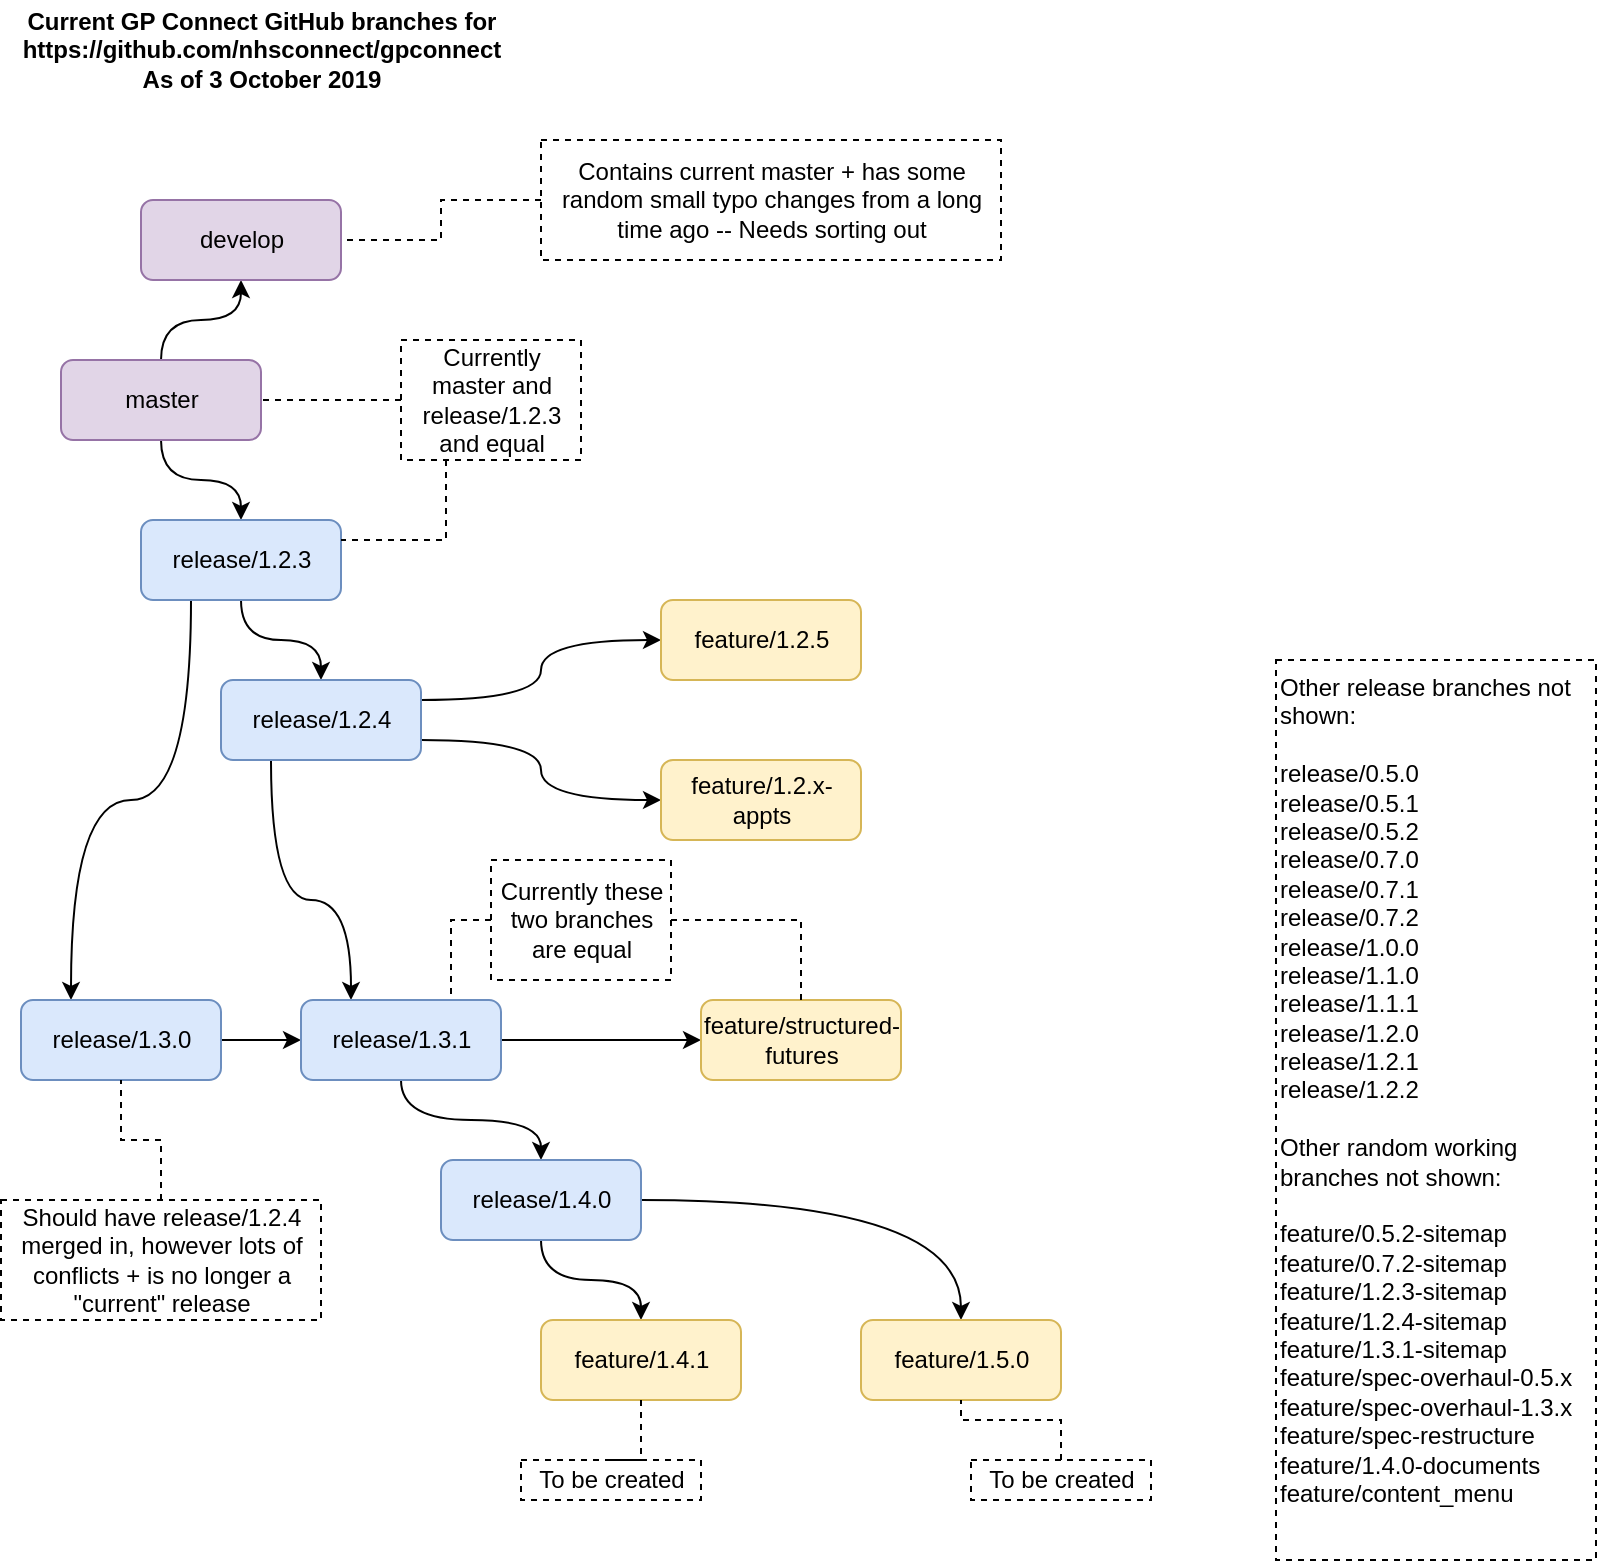 <mxfile version="11.3.0" type="device" pages="1"><diagram id="wczSsbFyhgQVTcZCfUCZ" name="Page-1"><mxGraphModel dx="1106" dy="1003" grid="0" gridSize="10" guides="1" tooltips="1" connect="1" arrows="1" fold="1" page="1" pageScale="1" pageWidth="827" pageHeight="1169" math="0" shadow="0"><root><mxCell id="0"/><mxCell id="1" parent="0"/><mxCell id="EmB94DFstMNz3lAPEehe-3" style="edgeStyle=orthogonalEdgeStyle;orthogonalLoop=1;jettySize=auto;html=1;exitX=0.5;exitY=1;exitDx=0;exitDy=0;entryX=0.5;entryY=0;entryDx=0;entryDy=0;curved=1;" edge="1" parent="1" source="EmB94DFstMNz3lAPEehe-1" target="EmB94DFstMNz3lAPEehe-2"><mxGeometry relative="1" as="geometry"/></mxCell><mxCell id="EmB94DFstMNz3lAPEehe-15" style="edgeStyle=orthogonalEdgeStyle;curved=1;orthogonalLoop=1;jettySize=auto;html=1;exitX=0.5;exitY=0;exitDx=0;exitDy=0;entryX=0.5;entryY=1;entryDx=0;entryDy=0;" edge="1" parent="1" source="EmB94DFstMNz3lAPEehe-1" target="EmB94DFstMNz3lAPEehe-13"><mxGeometry relative="1" as="geometry"/></mxCell><mxCell id="EmB94DFstMNz3lAPEehe-1" value="master" style="rounded=1;whiteSpace=wrap;html=1;fillColor=#e1d5e7;strokeColor=#9673a6;" vertex="1" parent="1"><mxGeometry x="42.5" y="190" width="100" height="40" as="geometry"/></mxCell><mxCell id="EmB94DFstMNz3lAPEehe-8" style="edgeStyle=orthogonalEdgeStyle;curved=1;orthogonalLoop=1;jettySize=auto;html=1;exitX=0.5;exitY=1;exitDx=0;exitDy=0;entryX=0.5;entryY=0;entryDx=0;entryDy=0;" edge="1" parent="1" source="EmB94DFstMNz3lAPEehe-2" target="EmB94DFstMNz3lAPEehe-4"><mxGeometry relative="1" as="geometry"/></mxCell><mxCell id="EmB94DFstMNz3lAPEehe-24" style="edgeStyle=orthogonalEdgeStyle;curved=1;orthogonalLoop=1;jettySize=auto;html=1;exitX=0.25;exitY=1;exitDx=0;exitDy=0;entryX=0.25;entryY=0;entryDx=0;entryDy=0;endArrow=classic;endFill=1;" edge="1" parent="1" source="EmB94DFstMNz3lAPEehe-2" target="EmB94DFstMNz3lAPEehe-22"><mxGeometry relative="1" as="geometry"/></mxCell><mxCell id="EmB94DFstMNz3lAPEehe-2" value="release/1.2.3" style="rounded=1;whiteSpace=wrap;html=1;fillColor=#dae8fc;strokeColor=#6c8ebf;" vertex="1" parent="1"><mxGeometry x="82.5" y="270" width="100" height="40" as="geometry"/></mxCell><mxCell id="EmB94DFstMNz3lAPEehe-27" style="edgeStyle=orthogonalEdgeStyle;curved=1;orthogonalLoop=1;jettySize=auto;html=1;exitX=0.25;exitY=1;exitDx=0;exitDy=0;entryX=0.25;entryY=0;entryDx=0;entryDy=0;endArrow=classic;endFill=1;" edge="1" parent="1" source="EmB94DFstMNz3lAPEehe-4" target="EmB94DFstMNz3lAPEehe-25"><mxGeometry relative="1" as="geometry"><Array as="points"><mxPoint x="147.5" y="460"/><mxPoint x="187.5" y="460"/></Array></mxGeometry></mxCell><mxCell id="EmB94DFstMNz3lAPEehe-28" style="edgeStyle=orthogonalEdgeStyle;curved=1;orthogonalLoop=1;jettySize=auto;html=1;exitX=1;exitY=0.25;exitDx=0;exitDy=0;entryX=0;entryY=0.5;entryDx=0;entryDy=0;endArrow=classic;endFill=1;" edge="1" parent="1" source="EmB94DFstMNz3lAPEehe-4" target="EmB94DFstMNz3lAPEehe-11"><mxGeometry relative="1" as="geometry"/></mxCell><mxCell id="EmB94DFstMNz3lAPEehe-29" style="edgeStyle=orthogonalEdgeStyle;curved=1;orthogonalLoop=1;jettySize=auto;html=1;exitX=1;exitY=0.75;exitDx=0;exitDy=0;entryX=0;entryY=0.5;entryDx=0;entryDy=0;endArrow=classic;endFill=1;" edge="1" parent="1" source="EmB94DFstMNz3lAPEehe-4" target="EmB94DFstMNz3lAPEehe-9"><mxGeometry relative="1" as="geometry"/></mxCell><mxCell id="EmB94DFstMNz3lAPEehe-4" value="release/1.2.4" style="rounded=1;whiteSpace=wrap;html=1;fillColor=#dae8fc;strokeColor=#6c8ebf;" vertex="1" parent="1"><mxGeometry x="122.5" y="350" width="100" height="40" as="geometry"/></mxCell><mxCell id="EmB94DFstMNz3lAPEehe-9" value="feature/1.2.x-appts" style="rounded=1;whiteSpace=wrap;html=1;fillColor=#fff2cc;strokeColor=#d6b656;" vertex="1" parent="1"><mxGeometry x="342.5" y="390" width="100" height="40" as="geometry"/></mxCell><mxCell id="EmB94DFstMNz3lAPEehe-11" value="feature/1.2.5" style="rounded=1;whiteSpace=wrap;html=1;fillColor=#fff2cc;strokeColor=#d6b656;" vertex="1" parent="1"><mxGeometry x="342.5" y="310" width="100" height="40" as="geometry"/></mxCell><mxCell id="EmB94DFstMNz3lAPEehe-13" value="develop" style="rounded=1;whiteSpace=wrap;html=1;fillColor=#e1d5e7;strokeColor=#9673a6;" vertex="1" parent="1"><mxGeometry x="82.5" y="110" width="100" height="40" as="geometry"/></mxCell><mxCell id="EmB94DFstMNz3lAPEehe-18" style="edgeStyle=orthogonalEdgeStyle;orthogonalLoop=1;jettySize=auto;html=1;exitX=0;exitY=0.5;exitDx=0;exitDy=0;entryX=1;entryY=0.5;entryDx=0;entryDy=0;rounded=0;dashed=1;endArrow=none;endFill=0;" edge="1" parent="1" source="EmB94DFstMNz3lAPEehe-17" target="EmB94DFstMNz3lAPEehe-1"><mxGeometry relative="1" as="geometry"/></mxCell><mxCell id="EmB94DFstMNz3lAPEehe-19" style="edgeStyle=orthogonalEdgeStyle;rounded=0;orthogonalLoop=1;jettySize=auto;html=1;exitX=0.25;exitY=1;exitDx=0;exitDy=0;entryX=1;entryY=0.25;entryDx=0;entryDy=0;dashed=1;endArrow=none;endFill=0;" edge="1" parent="1" source="EmB94DFstMNz3lAPEehe-17" target="EmB94DFstMNz3lAPEehe-2"><mxGeometry relative="1" as="geometry"/></mxCell><mxCell id="EmB94DFstMNz3lAPEehe-17" value="Currently master and release/1.2.3 and equal" style="text;html=1;strokeColor=#000000;fillColor=none;align=center;verticalAlign=middle;whiteSpace=wrap;rounded=0;dashed=1;" vertex="1" parent="1"><mxGeometry x="212.5" y="180" width="90" height="60" as="geometry"/></mxCell><mxCell id="EmB94DFstMNz3lAPEehe-21" style="edgeStyle=orthogonalEdgeStyle;rounded=0;orthogonalLoop=1;jettySize=auto;html=1;exitX=0;exitY=0.5;exitDx=0;exitDy=0;entryX=1;entryY=0.5;entryDx=0;entryDy=0;dashed=1;endArrow=none;endFill=0;" edge="1" parent="1" source="EmB94DFstMNz3lAPEehe-20" target="EmB94DFstMNz3lAPEehe-13"><mxGeometry relative="1" as="geometry"/></mxCell><mxCell id="EmB94DFstMNz3lAPEehe-20" value="Contains current master + has some random small typo changes from a long time ago -- Needs sorting out" style="text;html=1;strokeColor=#000000;fillColor=none;align=center;verticalAlign=middle;whiteSpace=wrap;rounded=0;dashed=1;" vertex="1" parent="1"><mxGeometry x="282.5" y="80" width="230" height="60" as="geometry"/></mxCell><mxCell id="EmB94DFstMNz3lAPEehe-26" style="edgeStyle=orthogonalEdgeStyle;curved=1;orthogonalLoop=1;jettySize=auto;html=1;exitX=1;exitY=0.5;exitDx=0;exitDy=0;entryX=0;entryY=0.5;entryDx=0;entryDy=0;endArrow=classic;endFill=1;" edge="1" parent="1" source="EmB94DFstMNz3lAPEehe-22" target="EmB94DFstMNz3lAPEehe-25"><mxGeometry relative="1" as="geometry"/></mxCell><mxCell id="EmB94DFstMNz3lAPEehe-22" value="release/1.3.0" style="rounded=1;whiteSpace=wrap;html=1;fillColor=#dae8fc;strokeColor=#6c8ebf;" vertex="1" parent="1"><mxGeometry x="22.5" y="510" width="100" height="40" as="geometry"/></mxCell><mxCell id="EmB94DFstMNz3lAPEehe-33" style="edgeStyle=orthogonalEdgeStyle;rounded=0;orthogonalLoop=1;jettySize=auto;html=1;exitX=1;exitY=0.5;exitDx=0;exitDy=0;entryX=0;entryY=0.5;entryDx=0;entryDy=0;endArrow=classic;endFill=1;" edge="1" parent="1" source="EmB94DFstMNz3lAPEehe-25" target="EmB94DFstMNz3lAPEehe-32"><mxGeometry relative="1" as="geometry"/></mxCell><mxCell id="EmB94DFstMNz3lAPEehe-39" style="edgeStyle=orthogonalEdgeStyle;orthogonalLoop=1;jettySize=auto;html=1;exitX=0.5;exitY=1;exitDx=0;exitDy=0;entryX=0.5;entryY=0;entryDx=0;entryDy=0;endArrow=classic;endFill=1;curved=1;" edge="1" parent="1" source="EmB94DFstMNz3lAPEehe-25" target="EmB94DFstMNz3lAPEehe-38"><mxGeometry relative="1" as="geometry"/></mxCell><mxCell id="EmB94DFstMNz3lAPEehe-25" value="release/1.3.1" style="rounded=1;whiteSpace=wrap;html=1;fillColor=#dae8fc;strokeColor=#6c8ebf;" vertex="1" parent="1"><mxGeometry x="162.5" y="510" width="100" height="40" as="geometry"/></mxCell><mxCell id="EmB94DFstMNz3lAPEehe-31" style="edgeStyle=orthogonalEdgeStyle;orthogonalLoop=1;jettySize=auto;html=1;exitX=0.5;exitY=0;exitDx=0;exitDy=0;entryX=0.5;entryY=1;entryDx=0;entryDy=0;endArrow=none;endFill=0;rounded=0;dashed=1;" edge="1" parent="1" source="EmB94DFstMNz3lAPEehe-30" target="EmB94DFstMNz3lAPEehe-22"><mxGeometry relative="1" as="geometry"/></mxCell><mxCell id="EmB94DFstMNz3lAPEehe-30" value="Should have release/1.2.4 merged in, however lots of conflicts + is no longer a &quot;current&quot; release" style="text;html=1;strokeColor=#000000;fillColor=none;align=center;verticalAlign=middle;whiteSpace=wrap;rounded=0;dashed=1;" vertex="1" parent="1"><mxGeometry x="12.5" y="610" width="160" height="60" as="geometry"/></mxCell><mxCell id="EmB94DFstMNz3lAPEehe-32" value="feature/structured-futures" style="rounded=1;whiteSpace=wrap;html=1;fillColor=#fff2cc;strokeColor=#d6b656;" vertex="1" parent="1"><mxGeometry x="362.5" y="510" width="100" height="40" as="geometry"/></mxCell><mxCell id="EmB94DFstMNz3lAPEehe-36" style="edgeStyle=orthogonalEdgeStyle;rounded=0;orthogonalLoop=1;jettySize=auto;html=1;exitX=1;exitY=0.5;exitDx=0;exitDy=0;entryX=0.5;entryY=0;entryDx=0;entryDy=0;endArrow=none;endFill=0;dashed=1;" edge="1" parent="1" source="EmB94DFstMNz3lAPEehe-34" target="EmB94DFstMNz3lAPEehe-32"><mxGeometry relative="1" as="geometry"/></mxCell><mxCell id="EmB94DFstMNz3lAPEehe-37" style="edgeStyle=orthogonalEdgeStyle;rounded=0;orthogonalLoop=1;jettySize=auto;html=1;exitX=0;exitY=0.5;exitDx=0;exitDy=0;entryX=0.75;entryY=0;entryDx=0;entryDy=0;dashed=1;endArrow=none;endFill=0;" edge="1" parent="1" source="EmB94DFstMNz3lAPEehe-34" target="EmB94DFstMNz3lAPEehe-25"><mxGeometry relative="1" as="geometry"/></mxCell><mxCell id="EmB94DFstMNz3lAPEehe-34" value="Currently these two branches are equal" style="text;html=1;strokeColor=#000000;fillColor=none;align=center;verticalAlign=middle;whiteSpace=wrap;rounded=0;dashed=1;" vertex="1" parent="1"><mxGeometry x="257.5" y="440" width="90" height="60" as="geometry"/></mxCell><mxCell id="EmB94DFstMNz3lAPEehe-41" style="edgeStyle=orthogonalEdgeStyle;curved=1;orthogonalLoop=1;jettySize=auto;html=1;exitX=0.5;exitY=1;exitDx=0;exitDy=0;entryX=0.5;entryY=0;entryDx=0;entryDy=0;endArrow=classic;endFill=1;" edge="1" parent="1" source="EmB94DFstMNz3lAPEehe-38" target="EmB94DFstMNz3lAPEehe-40"><mxGeometry relative="1" as="geometry"/></mxCell><mxCell id="EmB94DFstMNz3lAPEehe-44" style="edgeStyle=orthogonalEdgeStyle;curved=1;orthogonalLoop=1;jettySize=auto;html=1;exitX=1;exitY=0.5;exitDx=0;exitDy=0;entryX=0.5;entryY=0;entryDx=0;entryDy=0;endArrow=classic;endFill=1;" edge="1" parent="1" source="EmB94DFstMNz3lAPEehe-38" target="EmB94DFstMNz3lAPEehe-43"><mxGeometry relative="1" as="geometry"/></mxCell><mxCell id="EmB94DFstMNz3lAPEehe-38" value="release/1.4.0" style="rounded=1;whiteSpace=wrap;html=1;fillColor=#dae8fc;strokeColor=#6c8ebf;" vertex="1" parent="1"><mxGeometry x="232.5" y="590" width="100" height="40" as="geometry"/></mxCell><mxCell id="EmB94DFstMNz3lAPEehe-40" value="feature/1.4.1" style="rounded=1;whiteSpace=wrap;html=1;fillColor=#fff2cc;strokeColor=#d6b656;" vertex="1" parent="1"><mxGeometry x="282.5" y="670" width="100" height="40" as="geometry"/></mxCell><mxCell id="EmB94DFstMNz3lAPEehe-50" style="edgeStyle=orthogonalEdgeStyle;rounded=0;orthogonalLoop=1;jettySize=auto;html=1;exitX=0.5;exitY=0;exitDx=0;exitDy=0;entryX=0.5;entryY=1;entryDx=0;entryDy=0;dashed=1;endArrow=none;endFill=0;" edge="1" parent="1" source="EmB94DFstMNz3lAPEehe-42" target="EmB94DFstMNz3lAPEehe-40"><mxGeometry relative="1" as="geometry"/></mxCell><mxCell id="EmB94DFstMNz3lAPEehe-42" value="To be created" style="text;html=1;strokeColor=#000000;fillColor=none;align=center;verticalAlign=middle;whiteSpace=wrap;rounded=0;dashed=1;" vertex="1" parent="1"><mxGeometry x="272.5" y="740" width="90" height="20" as="geometry"/></mxCell><mxCell id="EmB94DFstMNz3lAPEehe-43" value="feature/1.5.0" style="rounded=1;whiteSpace=wrap;html=1;fillColor=#fff2cc;strokeColor=#d6b656;" vertex="1" parent="1"><mxGeometry x="442.5" y="670" width="100" height="40" as="geometry"/></mxCell><mxCell id="EmB94DFstMNz3lAPEehe-47" style="edgeStyle=orthogonalEdgeStyle;orthogonalLoop=1;jettySize=auto;html=1;exitX=0.5;exitY=0;exitDx=0;exitDy=0;entryX=0.5;entryY=1;entryDx=0;entryDy=0;endArrow=none;endFill=0;dashed=1;rounded=0;" edge="1" parent="1" source="EmB94DFstMNz3lAPEehe-46" target="EmB94DFstMNz3lAPEehe-43"><mxGeometry relative="1" as="geometry"/></mxCell><mxCell id="EmB94DFstMNz3lAPEehe-46" value="To be created" style="text;html=1;strokeColor=#000000;fillColor=none;align=center;verticalAlign=middle;whiteSpace=wrap;rounded=0;dashed=1;" vertex="1" parent="1"><mxGeometry x="497.5" y="740" width="90" height="20" as="geometry"/></mxCell><mxCell id="EmB94DFstMNz3lAPEehe-51" value="Other release branches not shown:&lt;br&gt;&lt;br&gt;release/0.5.0&lt;br&gt;release/0.5.1&lt;br&gt;release/0.5.2&lt;br&gt;release/0.7.0&lt;br&gt;release/0.7.1&lt;br&gt;release/0.7.2&lt;br&gt;release/1.0.0&lt;br&gt;release/1.1.0&lt;br&gt;release/1.1.1&lt;br&gt;release/1.2.0&lt;br&gt;release/1.2.1&lt;br&gt;release/1.2.2&lt;br&gt;&lt;br&gt;Other random working branches not shown:&lt;br&gt;&lt;br&gt;&lt;div&gt;feature/0.5.2-sitemap&lt;/div&gt;&lt;div&gt;feature/0.7.2-sitemap&lt;/div&gt;&lt;div&gt;feature/1.2.3-sitemap&lt;/div&gt;&lt;div&gt;feature/1.2.4-sitemap&lt;/div&gt;&lt;div&gt;feature/1.3.1-sitemap&lt;/div&gt;&lt;div&gt;&lt;div&gt;&lt;span&gt;feature/spec-overhaul-0.5.x&lt;/span&gt;&lt;br&gt;&lt;/div&gt;&lt;div&gt;feature/spec-overhaul-1.3.x&lt;/div&gt;&lt;div&gt;feature/spec-restructure&lt;/div&gt;&lt;/div&gt;&lt;div&gt;&lt;div&gt;feature/1.4.0-documents&lt;/div&gt;&lt;div&gt;feature/content_menu&lt;/div&gt;&lt;/div&gt;" style="text;html=1;strokeColor=#000000;fillColor=none;align=left;verticalAlign=top;whiteSpace=wrap;rounded=0;dashed=1;" vertex="1" parent="1"><mxGeometry x="650" y="340" width="160" height="450" as="geometry"/></mxCell><mxCell id="EmB94DFstMNz3lAPEehe-52" value="Current GP Connect GitHub branches for&lt;br&gt;https://github.com/nhsconnect/gpconnect&lt;br&gt;As of 3 October 2019" style="text;html=1;strokeColor=none;fillColor=none;align=center;verticalAlign=middle;whiteSpace=wrap;rounded=0;dashed=1;fontStyle=1" vertex="1" parent="1"><mxGeometry x="12.5" y="10" width="260" height="50" as="geometry"/></mxCell></root></mxGraphModel></diagram></mxfile>
